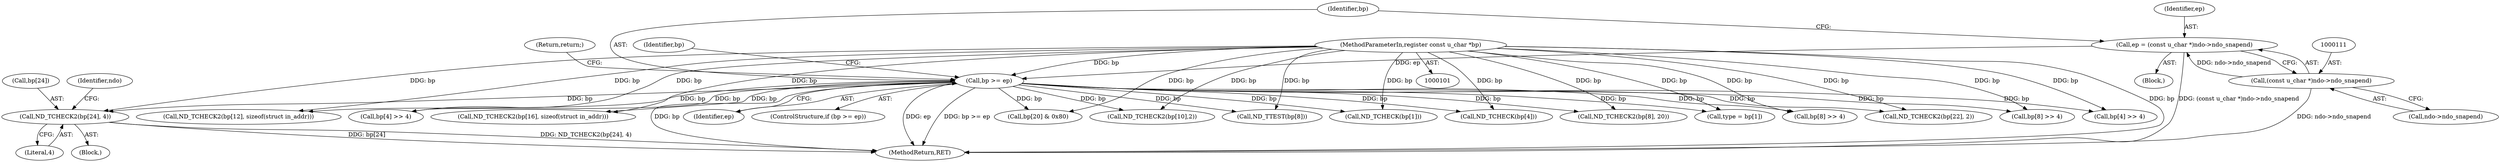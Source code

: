 digraph "0_tcpdump_5dc1860d8267b1e0cb78c9ffa2a40bea2fdb3ddc_2@pointer" {
"1000366" [label="(Call,ND_TCHECK2(bp[24], 4))"];
"1000116" [label="(Call,bp >= ep)"];
"1000103" [label="(MethodParameterIn,register const u_char *bp)"];
"1000108" [label="(Call,ep = (const u_char *)ndo->ndo_snapend)"];
"1000110" [label="(Call,(const u_char *)ndo->ndo_snapend)"];
"1000268" [label="(Call,ND_TCHECK2(bp[22], 2))"];
"1000190" [label="(Call,ND_TCHECK2(bp[10],2))"];
"1000110" [label="(Call,(const u_char *)ndo->ndo_snapend)"];
"1000112" [label="(Call,ndo->ndo_snapend)"];
"1000416" [label="(Call,ND_TCHECK(bp[4]))"];
"1000119" [label="(Return,return;)"];
"1000149" [label="(Call,bp[8] >> 4)"];
"1000117" [label="(Identifier,bp)"];
"1000109" [label="(Identifier,ep)"];
"1000373" [label="(Identifier,ndo)"];
"1000122" [label="(Identifier,bp)"];
"1000179" [label="(Call,bp[8] >> 4)"];
"1000367" [label="(Call,bp[24])"];
"1000422" [label="(Call,bp[4] >> 4)"];
"1000120" [label="(Call,ND_TCHECK(bp[1]))"];
"1000108" [label="(Call,ep = (const u_char *)ndo->ndo_snapend)"];
"1000237" [label="(Call,ND_TCHECK2(bp[12], sizeof(struct in_addr)))"];
"1000433" [label="(Call,bp[4] >> 4)"];
"1000323" [label="(Call,ND_TCHECK2(bp[16], sizeof(struct in_addr)))"];
"1000140" [label="(Block,)"];
"1000366" [label="(Call,ND_TCHECK2(bp[24], 4))"];
"1000378" [label="(Call,bp[20] & 0x80)"];
"1000143" [label="(Call,ND_TTEST(bp[8]))"];
"1000116" [label="(Call,bp >= ep)"];
"1000212" [label="(Call,ND_TCHECK2(bp[8], 20))"];
"1000118" [label="(Identifier,ep)"];
"1000115" [label="(ControlStructure,if (bp >= ep))"];
"1000370" [label="(Literal,4)"];
"1000445" [label="(MethodReturn,RET)"];
"1000105" [label="(Block,)"];
"1000103" [label="(MethodParameterIn,register const u_char *bp)"];
"1000124" [label="(Call,type = bp[1])"];
"1000366" -> "1000140"  [label="AST: "];
"1000366" -> "1000370"  [label="CFG: "];
"1000367" -> "1000366"  [label="AST: "];
"1000370" -> "1000366"  [label="AST: "];
"1000373" -> "1000366"  [label="CFG: "];
"1000366" -> "1000445"  [label="DDG: bp[24]"];
"1000366" -> "1000445"  [label="DDG: ND_TCHECK2(bp[24], 4)"];
"1000116" -> "1000366"  [label="DDG: bp"];
"1000103" -> "1000366"  [label="DDG: bp"];
"1000116" -> "1000115"  [label="AST: "];
"1000116" -> "1000118"  [label="CFG: "];
"1000117" -> "1000116"  [label="AST: "];
"1000118" -> "1000116"  [label="AST: "];
"1000119" -> "1000116"  [label="CFG: "];
"1000122" -> "1000116"  [label="CFG: "];
"1000116" -> "1000445"  [label="DDG: bp"];
"1000116" -> "1000445"  [label="DDG: ep"];
"1000116" -> "1000445"  [label="DDG: bp >= ep"];
"1000103" -> "1000116"  [label="DDG: bp"];
"1000108" -> "1000116"  [label="DDG: ep"];
"1000116" -> "1000120"  [label="DDG: bp"];
"1000116" -> "1000124"  [label="DDG: bp"];
"1000116" -> "1000143"  [label="DDG: bp"];
"1000116" -> "1000149"  [label="DDG: bp"];
"1000116" -> "1000179"  [label="DDG: bp"];
"1000116" -> "1000190"  [label="DDG: bp"];
"1000116" -> "1000212"  [label="DDG: bp"];
"1000116" -> "1000237"  [label="DDG: bp"];
"1000116" -> "1000268"  [label="DDG: bp"];
"1000116" -> "1000323"  [label="DDG: bp"];
"1000116" -> "1000378"  [label="DDG: bp"];
"1000116" -> "1000416"  [label="DDG: bp"];
"1000116" -> "1000422"  [label="DDG: bp"];
"1000116" -> "1000433"  [label="DDG: bp"];
"1000103" -> "1000101"  [label="AST: "];
"1000103" -> "1000445"  [label="DDG: bp"];
"1000103" -> "1000120"  [label="DDG: bp"];
"1000103" -> "1000124"  [label="DDG: bp"];
"1000103" -> "1000143"  [label="DDG: bp"];
"1000103" -> "1000149"  [label="DDG: bp"];
"1000103" -> "1000179"  [label="DDG: bp"];
"1000103" -> "1000190"  [label="DDG: bp"];
"1000103" -> "1000212"  [label="DDG: bp"];
"1000103" -> "1000237"  [label="DDG: bp"];
"1000103" -> "1000268"  [label="DDG: bp"];
"1000103" -> "1000323"  [label="DDG: bp"];
"1000103" -> "1000378"  [label="DDG: bp"];
"1000103" -> "1000416"  [label="DDG: bp"];
"1000103" -> "1000422"  [label="DDG: bp"];
"1000103" -> "1000433"  [label="DDG: bp"];
"1000108" -> "1000105"  [label="AST: "];
"1000108" -> "1000110"  [label="CFG: "];
"1000109" -> "1000108"  [label="AST: "];
"1000110" -> "1000108"  [label="AST: "];
"1000117" -> "1000108"  [label="CFG: "];
"1000108" -> "1000445"  [label="DDG: (const u_char *)ndo->ndo_snapend"];
"1000110" -> "1000108"  [label="DDG: ndo->ndo_snapend"];
"1000110" -> "1000112"  [label="CFG: "];
"1000111" -> "1000110"  [label="AST: "];
"1000112" -> "1000110"  [label="AST: "];
"1000110" -> "1000445"  [label="DDG: ndo->ndo_snapend"];
}
